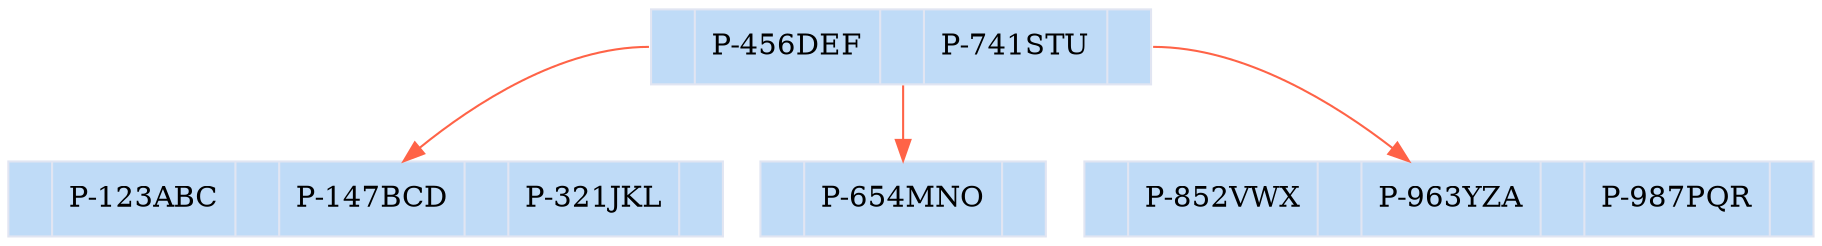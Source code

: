 digraph G {
	bgcolor="#ffffff";
	fontcolor=black;
	edge [fontcolor=white color="#FF6347"];
	node [shape=record width=1.2 style=filled fillcolor="#bfdbf7" fontcolor=black color="#e1e5f2"];
	n0[label="<f0>|P-456DEF|<f1>|P-741STU|<f2>"];
	n0:f0 -> n1;
	n1[label="<f0>|P-123ABC|<f1>|P-147BCD|<f2>|P-321JKL|<f3>"];
	n0:f1 -> n2;
	n2[label="<f0>|P-654MNO|<f1>"];
	n0:f2 -> n3;
	n3[label="<f0>|P-852VWX|<f1>|P-963YZA|<f2>|P-987PQR|<f3>"];
	
}